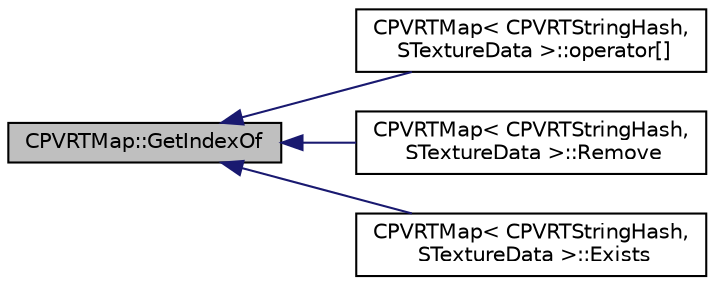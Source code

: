 digraph "CPVRTMap::GetIndexOf"
{
  edge [fontname="Helvetica",fontsize="10",labelfontname="Helvetica",labelfontsize="10"];
  node [fontname="Helvetica",fontsize="10",shape=record];
  rankdir="LR";
  Node1 [label="CPVRTMap::GetIndexOf",height=0.2,width=0.4,color="black", fillcolor="grey75", style="filled", fontcolor="black"];
  Node1 -> Node2 [dir="back",color="midnightblue",fontsize="10",style="solid",fontname="Helvetica"];
  Node2 [label="CPVRTMap\< CPVRTStringHash,\l STextureData \>::operator[]",height=0.2,width=0.4,color="black", fillcolor="white", style="filled",URL="$singleton_c_p_v_r_t_map.html#aece60f89358c054599a2878104405210",tooltip="If a mapping already exists for &#39;key&#39; then it will return the associated data. If no mapping currentl..."];
  Node1 -> Node3 [dir="back",color="midnightblue",fontsize="10",style="solid",fontname="Helvetica"];
  Node3 [label="CPVRTMap\< CPVRTStringHash,\l STextureData \>::Remove",height=0.2,width=0.4,color="black", fillcolor="white", style="filled",URL="$singleton_c_p_v_r_t_map.html#a6fae78bce2b89a6fe484ef87a9755ef6",tooltip="Removes an element from the map if it exists. "];
  Node1 -> Node4 [dir="back",color="midnightblue",fontsize="10",style="solid",fontname="Helvetica"];
  Node4 [label="CPVRTMap\< CPVRTStringHash,\l STextureData \>::Exists",height=0.2,width=0.4,color="black", fillcolor="white", style="filled",URL="$singleton_c_p_v_r_t_map.html#ae0f21eef4c5f71a21a57e352a31f9b75",tooltip="Checks whether or not data exists for the specified key. "];
}
